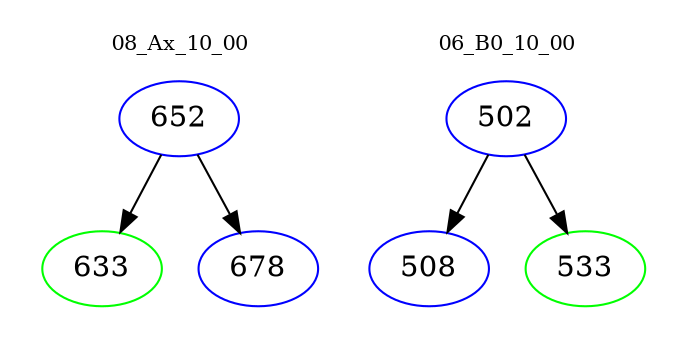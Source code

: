 digraph{
subgraph cluster_0 {
color = white
label = "08_Ax_10_00";
fontsize=10;
T0_652 [label="652", color="blue"]
T0_652 -> T0_633 [color="black"]
T0_633 [label="633", color="green"]
T0_652 -> T0_678 [color="black"]
T0_678 [label="678", color="blue"]
}
subgraph cluster_1 {
color = white
label = "06_B0_10_00";
fontsize=10;
T1_502 [label="502", color="blue"]
T1_502 -> T1_508 [color="black"]
T1_508 [label="508", color="blue"]
T1_502 -> T1_533 [color="black"]
T1_533 [label="533", color="green"]
}
}
